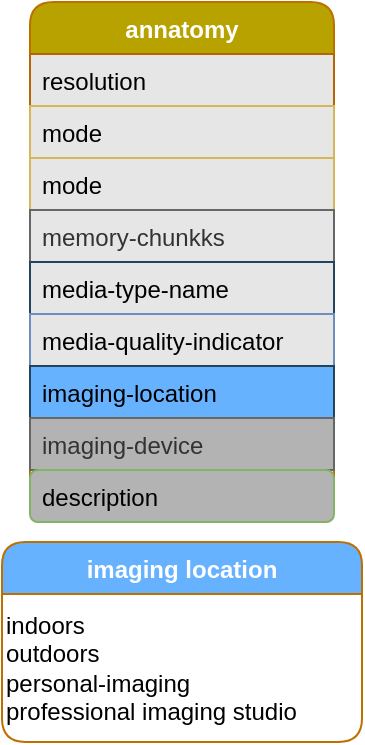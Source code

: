<mxfile version="13.0.3" type="device"><diagram id="_ACmjrwFqW-0MdO41_Yj" name="Page-1"><mxGraphModel dx="1422" dy="5422" grid="1" gridSize="10" guides="1" tooltips="1" connect="1" arrows="1" fold="1" page="1" pageScale="1" pageWidth="100" pageHeight="200" math="0" shadow="0"><root><mxCell id="0"/><mxCell id="1" parent="0"/><mxCell id="SYCs5GS4aA2fZ-4qq6P7-7" value="annatomy" style="swimlane;fontStyle=1;align=center;verticalAlign=top;childLayout=stackLayout;horizontal=1;startSize=26;horizontalStack=0;resizeParent=1;resizeLast=0;collapsible=1;marginBottom=0;rounded=1;shadow=0;strokeWidth=1;fillColor=#B8A200;strokeColor=#BD7000;fontColor=#ffffff;" parent="1" vertex="1"><mxGeometry x="26" y="-4590" width="152" height="260" as="geometry"><mxRectangle x="140" y="40" width="160" height="26" as="alternateBounds"/></mxGeometry></mxCell><mxCell id="SYCs5GS4aA2fZ-4qq6P7-8" value="resolution" style="text;align=left;verticalAlign=top;spacingLeft=4;spacingRight=4;overflow=hidden;rotatable=0;points=[[0,0.5],[1,0.5]];portConstraint=eastwest;fillColor=#E6E6E6;strokeColor=#b46504;" parent="SYCs5GS4aA2fZ-4qq6P7-7" vertex="1"><mxGeometry y="26" width="152" height="26" as="geometry"/></mxCell><mxCell id="SYCs5GS4aA2fZ-4qq6P7-9" value="mode" style="text;align=left;verticalAlign=top;spacingLeft=4;spacingRight=4;overflow=hidden;rotatable=0;points=[[0,0.5],[1,0.5]];portConstraint=eastwest;rounded=0;shadow=0;html=0;fillColor=#E6E6E6;strokeColor=#d6b656;" parent="SYCs5GS4aA2fZ-4qq6P7-7" vertex="1"><mxGeometry y="52" width="152" height="26" as="geometry"/></mxCell><mxCell id="43RPz6Gt4ZuK1wWIwQSj-1" value="mode" style="text;align=left;verticalAlign=top;spacingLeft=4;spacingRight=4;overflow=hidden;rotatable=0;points=[[0,0.5],[1,0.5]];portConstraint=eastwest;rounded=0;shadow=0;html=0;fillColor=#E6E6E6;strokeColor=#d6b656;" vertex="1" parent="SYCs5GS4aA2fZ-4qq6P7-7"><mxGeometry y="78" width="152" height="26" as="geometry"/></mxCell><mxCell id="D_U-QxZEoXOyRUQG1zuK-10" value="memory-chunkks" style="text;align=left;verticalAlign=top;spacingLeft=4;spacingRight=4;overflow=hidden;rotatable=0;points=[[0,0.5],[1,0.5]];portConstraint=eastwest;rounded=0;shadow=0;html=0;fillColor=#E6E6E6;strokeColor=#666666;fontColor=#333333;" parent="SYCs5GS4aA2fZ-4qq6P7-7" vertex="1"><mxGeometry y="104" width="152" height="26" as="geometry"/></mxCell><mxCell id="D_U-QxZEoXOyRUQG1zuK-21" value="media-type-name" style="text;align=left;verticalAlign=top;spacingLeft=4;spacingRight=4;overflow=hidden;rotatable=0;points=[[0,0.5],[1,0.5]];portConstraint=eastwest;rounded=0;shadow=0;html=0;fillColor=#E6E6E6;strokeColor=#23445d;" parent="SYCs5GS4aA2fZ-4qq6P7-7" vertex="1"><mxGeometry y="130" width="152" height="26" as="geometry"/></mxCell><mxCell id="D_U-QxZEoXOyRUQG1zuK-8" value="media-quality-indicator" style="text;align=left;verticalAlign=top;spacingLeft=4;spacingRight=4;overflow=hidden;rotatable=0;points=[[0,0.5],[1,0.5]];portConstraint=eastwest;rounded=0;shadow=0;html=0;fillColor=#E6E6E6;strokeColor=#6c8ebf;" parent="SYCs5GS4aA2fZ-4qq6P7-7" vertex="1"><mxGeometry y="156" width="152" height="26" as="geometry"/></mxCell><mxCell id="SYCs5GS4aA2fZ-4qq6P7-10" value="imaging-location" style="text;align=left;verticalAlign=top;spacingLeft=4;spacingRight=4;overflow=hidden;rotatable=0;points=[[0,0.5],[1,0.5]];portConstraint=eastwest;rounded=0;shadow=0;html=0;fillColor=#66B2FF;strokeColor=#23445d;" parent="SYCs5GS4aA2fZ-4qq6P7-7" vertex="1"><mxGeometry y="182" width="152" height="26" as="geometry"/></mxCell><mxCell id="AsyJHditiUrq7Ov9MmF8-1" value="imaging-device" style="text;align=left;verticalAlign=top;spacingLeft=4;spacingRight=4;overflow=hidden;rotatable=0;points=[[0,0.5],[1,0.5]];portConstraint=eastwest;rounded=0;shadow=0;html=0;fillColor=#B3B3B3;strokeColor=#666666;fontColor=#333333;" parent="SYCs5GS4aA2fZ-4qq6P7-7" vertex="1"><mxGeometry y="208" width="152" height="26" as="geometry"/></mxCell><mxCell id="AsyJHditiUrq7Ov9MmF8-25" value="description" style="text;align=left;verticalAlign=top;spacingLeft=4;spacingRight=4;overflow=hidden;rotatable=0;points=[[0,0.5],[1,0.5]];portConstraint=eastwest;rounded=1;shadow=0;html=0;fillColor=#B3B3B3;strokeColor=#82b366;" parent="SYCs5GS4aA2fZ-4qq6P7-7" vertex="1"><mxGeometry y="234" width="152" height="26" as="geometry"/></mxCell><mxCell id="43RPz6Gt4ZuK1wWIwQSj-2" value="imaging location" style="swimlane;fontStyle=1;align=center;verticalAlign=top;childLayout=stackLayout;horizontal=1;startSize=26;horizontalStack=0;resizeParent=1;resizeLast=0;collapsible=1;marginBottom=0;rounded=1;shadow=0;strokeWidth=1;fillColor=#66B2FF;strokeColor=#BD7000;fontColor=#ffffff;" vertex="1" parent="1"><mxGeometry x="12" y="-4320" width="180" height="100" as="geometry"><mxRectangle x="140" y="40" width="160" height="26" as="alternateBounds"/></mxGeometry></mxCell><mxCell id="43RPz6Gt4ZuK1wWIwQSj-12" value="indoors&lt;br&gt;outdoors&lt;br&gt;personal-imaging&lt;br&gt;professional imaging studio" style="text;html=1;strokeColor=none;fillColor=none;align=left;verticalAlign=middle;whiteSpace=wrap;rounded=0;" vertex="1" parent="43RPz6Gt4ZuK1wWIwQSj-2"><mxGeometry y="26" width="180" height="74" as="geometry"/></mxCell></root></mxGraphModel></diagram></mxfile>